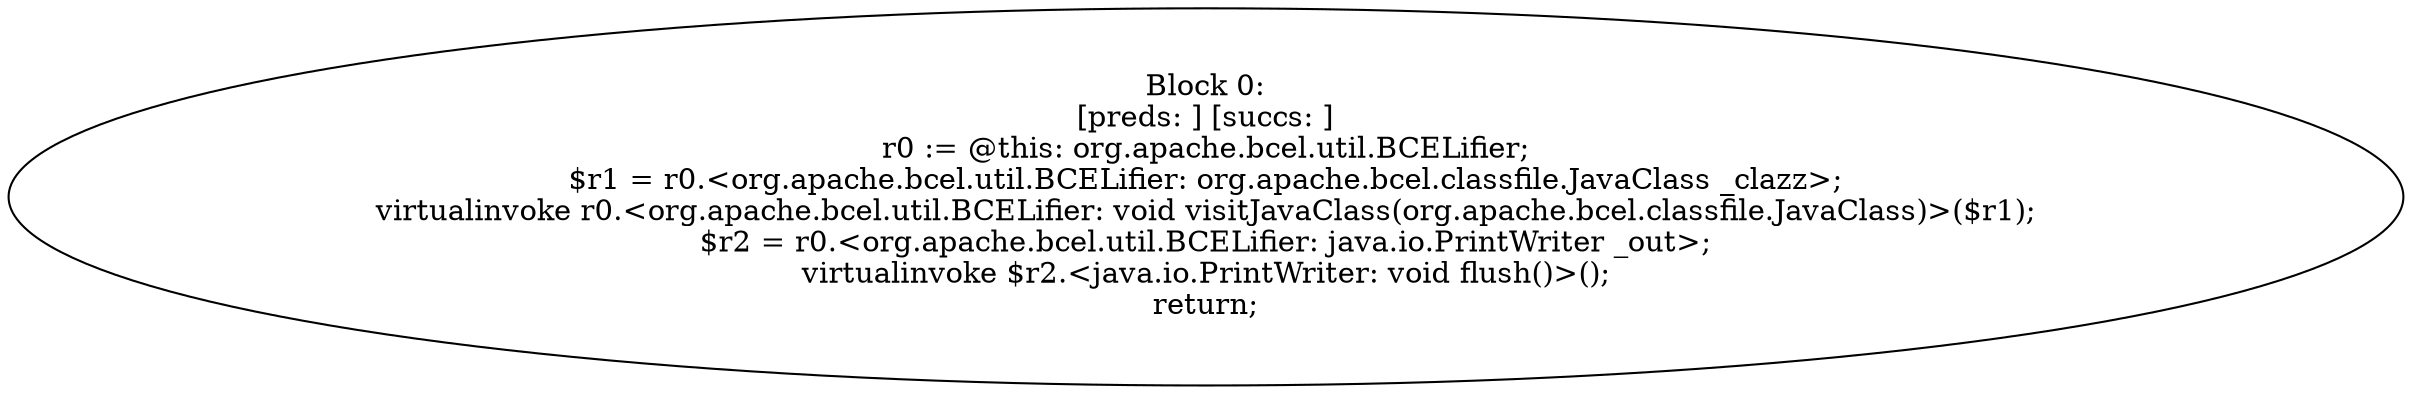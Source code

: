 digraph "unitGraph" {
    "Block 0:
[preds: ] [succs: ]
r0 := @this: org.apache.bcel.util.BCELifier;
$r1 = r0.<org.apache.bcel.util.BCELifier: org.apache.bcel.classfile.JavaClass _clazz>;
virtualinvoke r0.<org.apache.bcel.util.BCELifier: void visitJavaClass(org.apache.bcel.classfile.JavaClass)>($r1);
$r2 = r0.<org.apache.bcel.util.BCELifier: java.io.PrintWriter _out>;
virtualinvoke $r2.<java.io.PrintWriter: void flush()>();
return;
"
}
